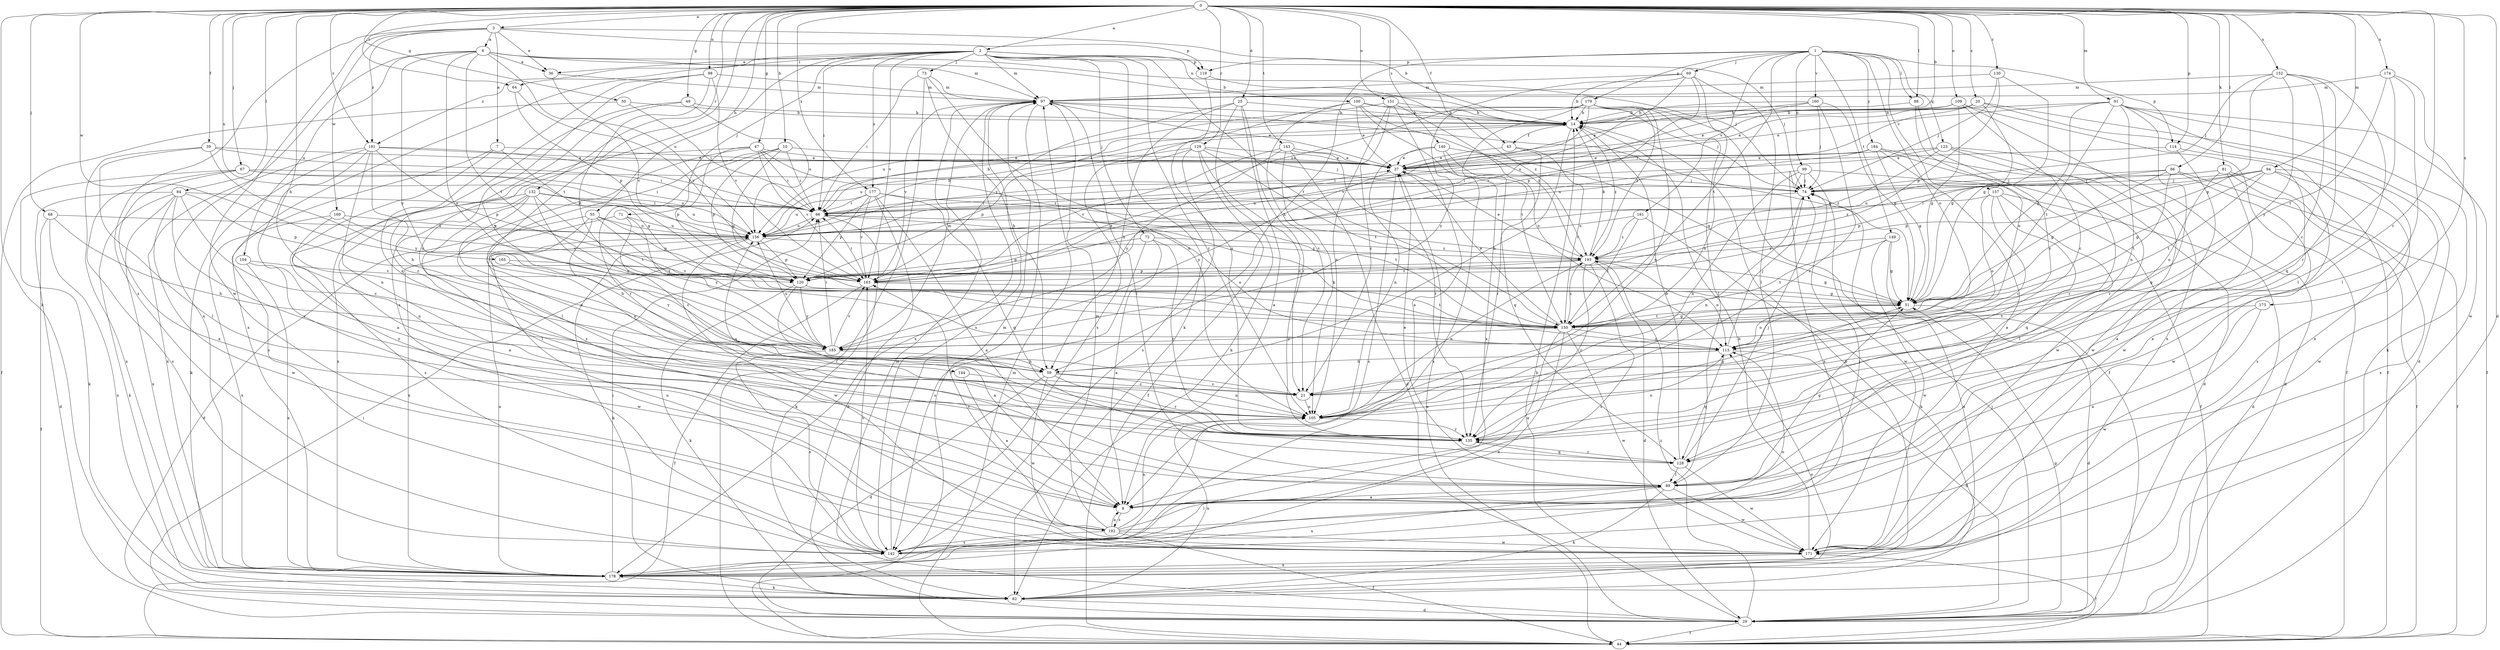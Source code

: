 strict digraph  {
0;
1;
2;
3;
6;
7;
8;
10;
14;
20;
21;
25;
29;
36;
37;
39;
43;
44;
47;
49;
50;
51;
55;
59;
64;
66;
67;
68;
69;
71;
72;
73;
74;
81;
82;
84;
86;
88;
89;
91;
94;
97;
98;
99;
100;
104;
105;
109;
113;
114;
119;
120;
123;
128;
129;
130;
132;
135;
140;
142;
143;
144;
149;
150;
151;
152;
156;
157;
160;
161;
163;
165;
169;
171;
173;
174;
177;
178;
179;
184;
185;
191;
192;
193;
0 -> 2  [label=a];
0 -> 3  [label=a];
0 -> 10  [label=b];
0 -> 14  [label=b];
0 -> 20  [label=c];
0 -> 25  [label=d];
0 -> 29  [label=d];
0 -> 39  [label=f];
0 -> 43  [label=f];
0 -> 47  [label=g];
0 -> 49  [label=g];
0 -> 50  [label=g];
0 -> 55  [label=h];
0 -> 59  [label=h];
0 -> 64  [label=i];
0 -> 67  [label=j];
0 -> 68  [label=j];
0 -> 81  [label=k];
0 -> 82  [label=k];
0 -> 84  [label=l];
0 -> 86  [label=l];
0 -> 88  [label=l];
0 -> 91  [label=m];
0 -> 94  [label=m];
0 -> 98  [label=n];
0 -> 109  [label=o];
0 -> 114  [label=p];
0 -> 129  [label=r];
0 -> 130  [label=r];
0 -> 132  [label=r];
0 -> 135  [label=r];
0 -> 140  [label=s];
0 -> 143  [label=t];
0 -> 144  [label=t];
0 -> 151  [label=u];
0 -> 152  [label=u];
0 -> 156  [label=u];
0 -> 165  [label=w];
0 -> 173  [label=x];
0 -> 174  [label=x];
0 -> 177  [label=x];
0 -> 191  [label=z];
1 -> 59  [label=h];
1 -> 69  [label=j];
1 -> 88  [label=l];
1 -> 99  [label=n];
1 -> 113  [label=o];
1 -> 114  [label=p];
1 -> 119  [label=p];
1 -> 123  [label=q];
1 -> 149  [label=t];
1 -> 150  [label=t];
1 -> 157  [label=v];
1 -> 160  [label=v];
1 -> 161  [label=v];
1 -> 179  [label=y];
1 -> 184  [label=y];
2 -> 36  [label=e];
2 -> 64  [label=i];
2 -> 66  [label=i];
2 -> 71  [label=j];
2 -> 72  [label=j];
2 -> 73  [label=j];
2 -> 74  [label=j];
2 -> 82  [label=k];
2 -> 97  [label=m];
2 -> 100  [label=n];
2 -> 119  [label=p];
2 -> 135  [label=r];
2 -> 142  [label=s];
2 -> 150  [label=t];
2 -> 163  [label=v];
2 -> 177  [label=x];
2 -> 191  [label=z];
3 -> 6  [label=a];
3 -> 7  [label=a];
3 -> 14  [label=b];
3 -> 36  [label=e];
3 -> 119  [label=p];
3 -> 142  [label=s];
3 -> 169  [label=w];
3 -> 171  [label=w];
3 -> 191  [label=z];
6 -> 14  [label=b];
6 -> 36  [label=e];
6 -> 74  [label=j];
6 -> 97  [label=m];
6 -> 104  [label=n];
6 -> 113  [label=o];
6 -> 150  [label=t];
6 -> 156  [label=u];
6 -> 178  [label=x];
6 -> 185  [label=y];
7 -> 37  [label=e];
7 -> 51  [label=g];
7 -> 142  [label=s];
7 -> 192  [label=z];
8 -> 192  [label=z];
10 -> 37  [label=e];
10 -> 51  [label=g];
10 -> 66  [label=i];
10 -> 120  [label=p];
10 -> 135  [label=r];
10 -> 192  [label=z];
14 -> 43  [label=f];
14 -> 59  [label=h];
14 -> 193  [label=z];
20 -> 14  [label=b];
20 -> 29  [label=d];
20 -> 37  [label=e];
20 -> 44  [label=f];
20 -> 51  [label=g];
20 -> 66  [label=i];
21 -> 105  [label=n];
25 -> 8  [label=a];
25 -> 14  [label=b];
25 -> 59  [label=h];
25 -> 82  [label=k];
25 -> 135  [label=r];
25 -> 163  [label=v];
29 -> 14  [label=b];
29 -> 44  [label=f];
29 -> 51  [label=g];
29 -> 66  [label=i];
29 -> 74  [label=j];
29 -> 97  [label=m];
29 -> 193  [label=z];
36 -> 97  [label=m];
36 -> 163  [label=v];
37 -> 74  [label=j];
37 -> 142  [label=s];
37 -> 185  [label=y];
39 -> 37  [label=e];
39 -> 66  [label=i];
39 -> 89  [label=l];
39 -> 178  [label=x];
39 -> 185  [label=y];
43 -> 37  [label=e];
43 -> 135  [label=r];
43 -> 150  [label=t];
44 -> 37  [label=e];
44 -> 97  [label=m];
47 -> 37  [label=e];
47 -> 66  [label=i];
47 -> 89  [label=l];
47 -> 120  [label=p];
47 -> 163  [label=v];
47 -> 178  [label=x];
47 -> 193  [label=z];
49 -> 14  [label=b];
49 -> 135  [label=r];
49 -> 156  [label=u];
49 -> 185  [label=y];
50 -> 14  [label=b];
50 -> 44  [label=f];
50 -> 66  [label=i];
51 -> 29  [label=d];
51 -> 113  [label=o];
51 -> 150  [label=t];
55 -> 29  [label=d];
55 -> 59  [label=h];
55 -> 105  [label=n];
55 -> 120  [label=p];
55 -> 150  [label=t];
55 -> 156  [label=u];
59 -> 21  [label=c];
59 -> 29  [label=d];
59 -> 105  [label=n];
59 -> 135  [label=r];
59 -> 171  [label=w];
64 -> 120  [label=p];
64 -> 163  [label=v];
66 -> 14  [label=b];
66 -> 82  [label=k];
66 -> 113  [label=o];
66 -> 156  [label=u];
67 -> 8  [label=a];
67 -> 66  [label=i];
67 -> 74  [label=j];
67 -> 82  [label=k];
67 -> 142  [label=s];
67 -> 156  [label=u];
68 -> 44  [label=f];
68 -> 59  [label=h];
68 -> 156  [label=u];
68 -> 178  [label=x];
69 -> 14  [label=b];
69 -> 89  [label=l];
69 -> 97  [label=m];
69 -> 105  [label=n];
69 -> 120  [label=p];
69 -> 156  [label=u];
69 -> 163  [label=v];
71 -> 21  [label=c];
71 -> 156  [label=u];
71 -> 178  [label=x];
71 -> 185  [label=y];
72 -> 8  [label=a];
72 -> 120  [label=p];
72 -> 135  [label=r];
72 -> 142  [label=s];
72 -> 193  [label=z];
73 -> 44  [label=f];
73 -> 59  [label=h];
73 -> 66  [label=i];
73 -> 97  [label=m];
73 -> 105  [label=n];
74 -> 66  [label=i];
74 -> 105  [label=n];
81 -> 8  [label=a];
81 -> 44  [label=f];
81 -> 74  [label=j];
81 -> 113  [label=o];
81 -> 120  [label=p];
81 -> 178  [label=x];
82 -> 14  [label=b];
82 -> 29  [label=d];
82 -> 105  [label=n];
82 -> 113  [label=o];
84 -> 21  [label=c];
84 -> 29  [label=d];
84 -> 66  [label=i];
84 -> 82  [label=k];
84 -> 120  [label=p];
84 -> 135  [label=r];
84 -> 171  [label=w];
84 -> 178  [label=x];
86 -> 44  [label=f];
86 -> 51  [label=g];
86 -> 74  [label=j];
86 -> 150  [label=t];
86 -> 156  [label=u];
86 -> 171  [label=w];
88 -> 14  [label=b];
88 -> 21  [label=c];
88 -> 113  [label=o];
89 -> 8  [label=a];
89 -> 37  [label=e];
89 -> 51  [label=g];
89 -> 82  [label=k];
89 -> 171  [label=w];
89 -> 178  [label=x];
91 -> 14  [label=b];
91 -> 37  [label=e];
91 -> 44  [label=f];
91 -> 51  [label=g];
91 -> 82  [label=k];
91 -> 105  [label=n];
91 -> 128  [label=q];
91 -> 150  [label=t];
91 -> 178  [label=x];
94 -> 8  [label=a];
94 -> 51  [label=g];
94 -> 74  [label=j];
94 -> 120  [label=p];
94 -> 142  [label=s];
94 -> 150  [label=t];
94 -> 171  [label=w];
94 -> 193  [label=z];
97 -> 14  [label=b];
97 -> 37  [label=e];
97 -> 44  [label=f];
97 -> 51  [label=g];
97 -> 89  [label=l];
97 -> 142  [label=s];
97 -> 163  [label=v];
97 -> 178  [label=x];
98 -> 97  [label=m];
98 -> 105  [label=n];
98 -> 128  [label=q];
98 -> 150  [label=t];
98 -> 163  [label=v];
98 -> 178  [label=x];
99 -> 44  [label=f];
99 -> 74  [label=j];
99 -> 105  [label=n];
99 -> 142  [label=s];
99 -> 156  [label=u];
99 -> 171  [label=w];
100 -> 14  [label=b];
100 -> 21  [label=c];
100 -> 37  [label=e];
100 -> 74  [label=j];
100 -> 142  [label=s];
100 -> 150  [label=t];
100 -> 193  [label=z];
104 -> 163  [label=v];
104 -> 171  [label=w];
104 -> 178  [label=x];
105 -> 51  [label=g];
105 -> 135  [label=r];
109 -> 14  [label=b];
109 -> 21  [label=c];
109 -> 37  [label=e];
109 -> 44  [label=f];
109 -> 51  [label=g];
109 -> 178  [label=x];
113 -> 29  [label=d];
113 -> 59  [label=h];
113 -> 66  [label=i];
113 -> 74  [label=j];
113 -> 128  [label=q];
114 -> 37  [label=e];
114 -> 135  [label=r];
114 -> 171  [label=w];
119 -> 105  [label=n];
119 -> 193  [label=z];
120 -> 8  [label=a];
120 -> 82  [label=k];
120 -> 150  [label=t];
120 -> 185  [label=y];
123 -> 29  [label=d];
123 -> 37  [label=e];
123 -> 66  [label=i];
123 -> 135  [label=r];
123 -> 171  [label=w];
123 -> 193  [label=z];
128 -> 14  [label=b];
128 -> 74  [label=j];
128 -> 89  [label=l];
128 -> 135  [label=r];
128 -> 171  [label=w];
129 -> 21  [label=c];
129 -> 37  [label=e];
129 -> 44  [label=f];
129 -> 74  [label=j];
129 -> 120  [label=p];
129 -> 142  [label=s];
129 -> 150  [label=t];
129 -> 156  [label=u];
130 -> 51  [label=g];
130 -> 74  [label=j];
130 -> 97  [label=m];
130 -> 120  [label=p];
132 -> 8  [label=a];
132 -> 66  [label=i];
132 -> 89  [label=l];
132 -> 105  [label=n];
132 -> 142  [label=s];
132 -> 150  [label=t];
132 -> 156  [label=u];
132 -> 185  [label=y];
135 -> 113  [label=o];
135 -> 128  [label=q];
135 -> 156  [label=u];
140 -> 37  [label=e];
140 -> 51  [label=g];
140 -> 105  [label=n];
140 -> 128  [label=q];
140 -> 178  [label=x];
142 -> 97  [label=m];
142 -> 113  [label=o];
142 -> 156  [label=u];
142 -> 163  [label=v];
143 -> 29  [label=d];
143 -> 37  [label=e];
143 -> 105  [label=n];
143 -> 135  [label=r];
143 -> 163  [label=v];
143 -> 185  [label=y];
144 -> 8  [label=a];
144 -> 21  [label=c];
149 -> 51  [label=g];
149 -> 150  [label=t];
149 -> 171  [label=w];
149 -> 178  [label=x];
149 -> 193  [label=z];
150 -> 8  [label=a];
150 -> 37  [label=e];
150 -> 51  [label=g];
150 -> 113  [label=o];
150 -> 171  [label=w];
150 -> 178  [label=x];
150 -> 185  [label=y];
150 -> 193  [label=z];
151 -> 8  [label=a];
151 -> 14  [label=b];
151 -> 21  [label=c];
151 -> 105  [label=n];
151 -> 113  [label=o];
151 -> 156  [label=u];
152 -> 21  [label=c];
152 -> 51  [label=g];
152 -> 74  [label=j];
152 -> 89  [label=l];
152 -> 97  [label=m];
152 -> 128  [label=q];
152 -> 185  [label=y];
156 -> 14  [label=b];
156 -> 82  [label=k];
156 -> 120  [label=p];
156 -> 171  [label=w];
156 -> 193  [label=z];
157 -> 21  [label=c];
157 -> 29  [label=d];
157 -> 66  [label=i];
157 -> 89  [label=l];
157 -> 113  [label=o];
157 -> 128  [label=q];
160 -> 14  [label=b];
160 -> 37  [label=e];
160 -> 51  [label=g];
160 -> 74  [label=j];
160 -> 135  [label=r];
160 -> 156  [label=u];
161 -> 82  [label=k];
161 -> 150  [label=t];
161 -> 156  [label=u];
161 -> 193  [label=z];
163 -> 37  [label=e];
163 -> 44  [label=f];
163 -> 51  [label=g];
163 -> 66  [label=i];
165 -> 163  [label=v];
165 -> 185  [label=y];
169 -> 105  [label=n];
169 -> 156  [label=u];
169 -> 163  [label=v];
169 -> 178  [label=x];
171 -> 14  [label=b];
171 -> 44  [label=f];
171 -> 178  [label=x];
173 -> 8  [label=a];
173 -> 150  [label=t];
173 -> 171  [label=w];
174 -> 89  [label=l];
174 -> 97  [label=m];
174 -> 135  [label=r];
174 -> 150  [label=t];
174 -> 171  [label=w];
177 -> 8  [label=a];
177 -> 29  [label=d];
177 -> 66  [label=i];
177 -> 120  [label=p];
177 -> 128  [label=q];
177 -> 150  [label=t];
177 -> 156  [label=u];
177 -> 163  [label=v];
178 -> 66  [label=i];
178 -> 82  [label=k];
178 -> 156  [label=u];
179 -> 14  [label=b];
179 -> 44  [label=f];
179 -> 66  [label=i];
179 -> 89  [label=l];
179 -> 105  [label=n];
179 -> 163  [label=v];
179 -> 178  [label=x];
179 -> 185  [label=y];
179 -> 193  [label=z];
184 -> 8  [label=a];
184 -> 29  [label=d];
184 -> 37  [label=e];
184 -> 51  [label=g];
184 -> 66  [label=i];
184 -> 156  [label=u];
184 -> 171  [label=w];
185 -> 59  [label=h];
185 -> 66  [label=i];
185 -> 97  [label=m];
185 -> 142  [label=s];
185 -> 156  [label=u];
185 -> 163  [label=v];
191 -> 8  [label=a];
191 -> 37  [label=e];
191 -> 59  [label=h];
191 -> 66  [label=i];
191 -> 82  [label=k];
191 -> 105  [label=n];
191 -> 120  [label=p];
191 -> 178  [label=x];
192 -> 8  [label=a];
192 -> 44  [label=f];
192 -> 74  [label=j];
192 -> 89  [label=l];
192 -> 97  [label=m];
192 -> 105  [label=n];
192 -> 142  [label=s];
192 -> 163  [label=v];
192 -> 171  [label=w];
193 -> 14  [label=b];
193 -> 29  [label=d];
193 -> 37  [label=e];
193 -> 51  [label=g];
193 -> 105  [label=n];
193 -> 113  [label=o];
193 -> 120  [label=p];
193 -> 135  [label=r];
193 -> 142  [label=s];
193 -> 163  [label=v];
}
